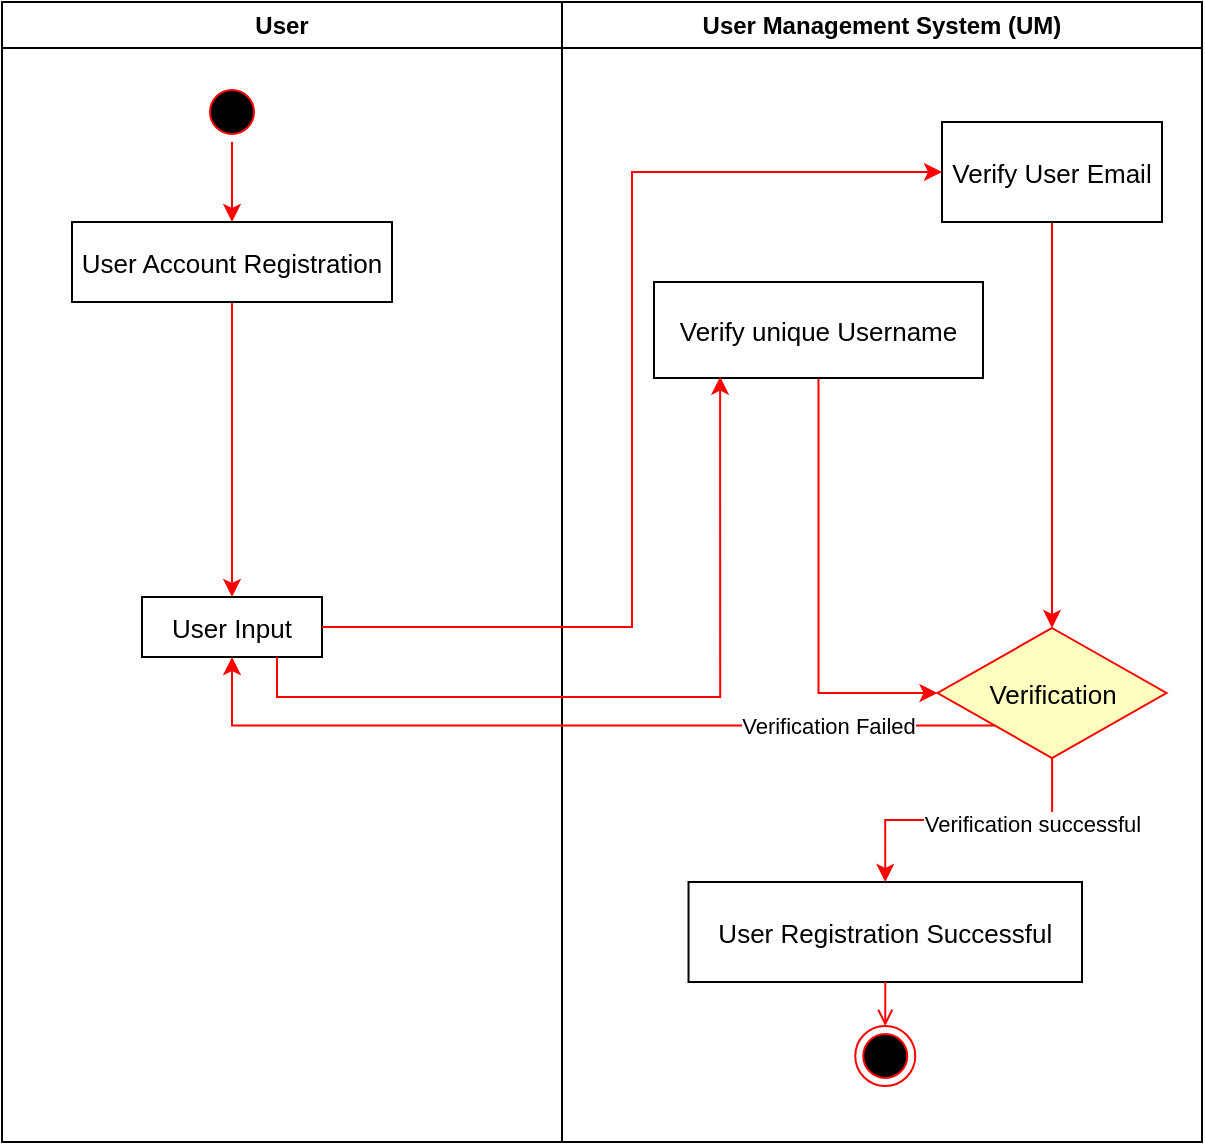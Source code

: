 <mxfile version="16.4.5" type="device"><diagram name="Page-1" id="e7e014a7-5840-1c2e-5031-d8a46d1fe8dd"><mxGraphModel dx="541" dy="864" grid="1" gridSize="10" guides="1" tooltips="1" connect="1" arrows="1" fold="1" page="1" pageScale="1" pageWidth="1169" pageHeight="826" background="none" math="0" shadow="0"><root><mxCell id="0"/><mxCell id="1" parent="0"/><mxCell id="2" value="User" style="swimlane;whiteSpace=wrap" parent="1" vertex="1"><mxGeometry x="200" y="120" width="280" height="570" as="geometry"/></mxCell><mxCell id="-aVF2bvxhNz-J6JZxXqL-56" style="edgeStyle=orthogonalEdgeStyle;rounded=0;orthogonalLoop=1;jettySize=auto;html=1;entryX=0.5;entryY=0;entryDx=0;entryDy=0;fontSize=13;strokeColor=#FF0000;" parent="2" source="5" target="7" edge="1"><mxGeometry relative="1" as="geometry"/></mxCell><mxCell id="5" value="" style="ellipse;shape=startState;fillColor=#000000;strokeColor=#ff0000;" parent="2" vertex="1"><mxGeometry x="100" y="40" width="30" height="30" as="geometry"/></mxCell><mxCell id="-aVF2bvxhNz-J6JZxXqL-57" style="edgeStyle=orthogonalEdgeStyle;rounded=0;orthogonalLoop=1;jettySize=auto;html=1;entryX=0.5;entryY=0;entryDx=0;entryDy=0;fontSize=13;strokeColor=#FF0000;" parent="2" source="7" target="8" edge="1"><mxGeometry relative="1" as="geometry"/></mxCell><mxCell id="7" value="User Account Registration" style="fontSize=13;fontStyle=0" parent="2" vertex="1"><mxGeometry x="35" y="110" width="160" height="40" as="geometry"/></mxCell><mxCell id="8" value="User Input" style="fontSize=13;" parent="2" vertex="1"><mxGeometry x="70" y="297.5" width="90" height="30" as="geometry"/></mxCell><mxCell id="3" value="User Management System (UM)" style="swimlane;whiteSpace=wrap" parent="1" vertex="1"><mxGeometry x="480" y="120" width="320" height="570" as="geometry"/></mxCell><mxCell id="-aVF2bvxhNz-J6JZxXqL-58" style="edgeStyle=orthogonalEdgeStyle;rounded=0;orthogonalLoop=1;jettySize=auto;html=1;entryX=0.5;entryY=0;entryDx=0;entryDy=0;fontSize=13;strokeColor=#FF0000;" parent="3" source="15" target="-aVF2bvxhNz-J6JZxXqL-52" edge="1"><mxGeometry relative="1" as="geometry"/></mxCell><mxCell id="15" value="Verify User Email" style="fontSize=13;" parent="3" vertex="1"><mxGeometry x="190" y="60" width="110" height="50" as="geometry"/></mxCell><mxCell id="-aVF2bvxhNz-J6JZxXqL-66" style="edgeStyle=orthogonalEdgeStyle;rounded=0;orthogonalLoop=1;jettySize=auto;html=1;entryX=0;entryY=0.5;entryDx=0;entryDy=0;fontSize=13;strokeColor=#FF0000;" parent="3" source="-aVF2bvxhNz-J6JZxXqL-41" target="-aVF2bvxhNz-J6JZxXqL-52" edge="1"><mxGeometry relative="1" as="geometry"/></mxCell><mxCell id="-aVF2bvxhNz-J6JZxXqL-41" value="Verify unique Username" style="fontSize=13;" parent="3" vertex="1"><mxGeometry x="46" y="140" width="164.5" height="48" as="geometry"/></mxCell><mxCell id="-aVF2bvxhNz-J6JZxXqL-68" style="edgeStyle=orthogonalEdgeStyle;rounded=0;orthogonalLoop=1;jettySize=auto;html=1;entryX=0.5;entryY=0;entryDx=0;entryDy=0;fontSize=13;strokeColor=#FF0000;" parent="3" source="-aVF2bvxhNz-J6JZxXqL-52" target="33" edge="1"><mxGeometry relative="1" as="geometry"/></mxCell><mxCell id="Uvu2T8IaeWfiupEl-nzi-39" value="Verification successful" style="edgeLabel;html=1;align=center;verticalAlign=middle;resizable=0;points=[];" vertex="1" connectable="0" parent="-aVF2bvxhNz-J6JZxXqL-68"><mxGeometry x="-0.43" y="2" relative="1" as="geometry"><mxPoint as="offset"/></mxGeometry></mxCell><mxCell id="-aVF2bvxhNz-J6JZxXqL-52" value="Verification" style="rhombus;whiteSpace=wrap;html=1;fillColor=#ffffc0;strokeColor=#ff0000;fontSize=13;" parent="3" vertex="1"><mxGeometry x="187.75" y="313" width="114.5" height="65" as="geometry"/></mxCell><mxCell id="33" value="User Registration Successful" style="fontSize=13;" parent="3" vertex="1"><mxGeometry x="63.26" y="440" width="196.75" height="50" as="geometry"/></mxCell><mxCell id="38" value="" style="ellipse;shape=endState;fillColor=#000000;strokeColor=#ff0000" parent="3" vertex="1"><mxGeometry x="146.63" y="512" width="30" height="30" as="geometry"/></mxCell><mxCell id="39" value="" style="endArrow=open;strokeColor=#FF0000;endFill=1;rounded=0" parent="3" source="33" target="38" edge="1"><mxGeometry relative="1" as="geometry"/></mxCell><mxCell id="-aVF2bvxhNz-J6JZxXqL-63" style="edgeStyle=orthogonalEdgeStyle;rounded=0;orthogonalLoop=1;jettySize=auto;html=1;entryX=0;entryY=0.5;entryDx=0;entryDy=0;fontSize=13;strokeColor=#FF0000;" parent="1" source="8" target="15" edge="1"><mxGeometry relative="1" as="geometry"/></mxCell><mxCell id="-aVF2bvxhNz-J6JZxXqL-65" style="edgeStyle=orthogonalEdgeStyle;rounded=0;orthogonalLoop=1;jettySize=auto;html=1;exitX=0.75;exitY=1;exitDx=0;exitDy=0;entryX=0.201;entryY=0.986;entryDx=0;entryDy=0;entryPerimeter=0;fontSize=13;strokeColor=#FF0000;" parent="1" source="8" target="-aVF2bvxhNz-J6JZxXqL-41" edge="1"><mxGeometry relative="1" as="geometry"/></mxCell><mxCell id="-aVF2bvxhNz-J6JZxXqL-67" style="edgeStyle=orthogonalEdgeStyle;rounded=0;orthogonalLoop=1;jettySize=auto;html=1;exitX=0;exitY=1;exitDx=0;exitDy=0;entryX=0.5;entryY=1;entryDx=0;entryDy=0;fontSize=13;strokeColor=#FF0000;" parent="1" source="-aVF2bvxhNz-J6JZxXqL-52" target="8" edge="1"><mxGeometry relative="1" as="geometry"/></mxCell><mxCell id="Uvu2T8IaeWfiupEl-nzi-40" value="Verification Failed" style="edgeLabel;html=1;align=center;verticalAlign=middle;resizable=0;points=[];" vertex="1" connectable="0" parent="-aVF2bvxhNz-J6JZxXqL-67"><mxGeometry x="-0.599" relative="1" as="geometry"><mxPoint as="offset"/></mxGeometry></mxCell></root></mxGraphModel></diagram></mxfile>